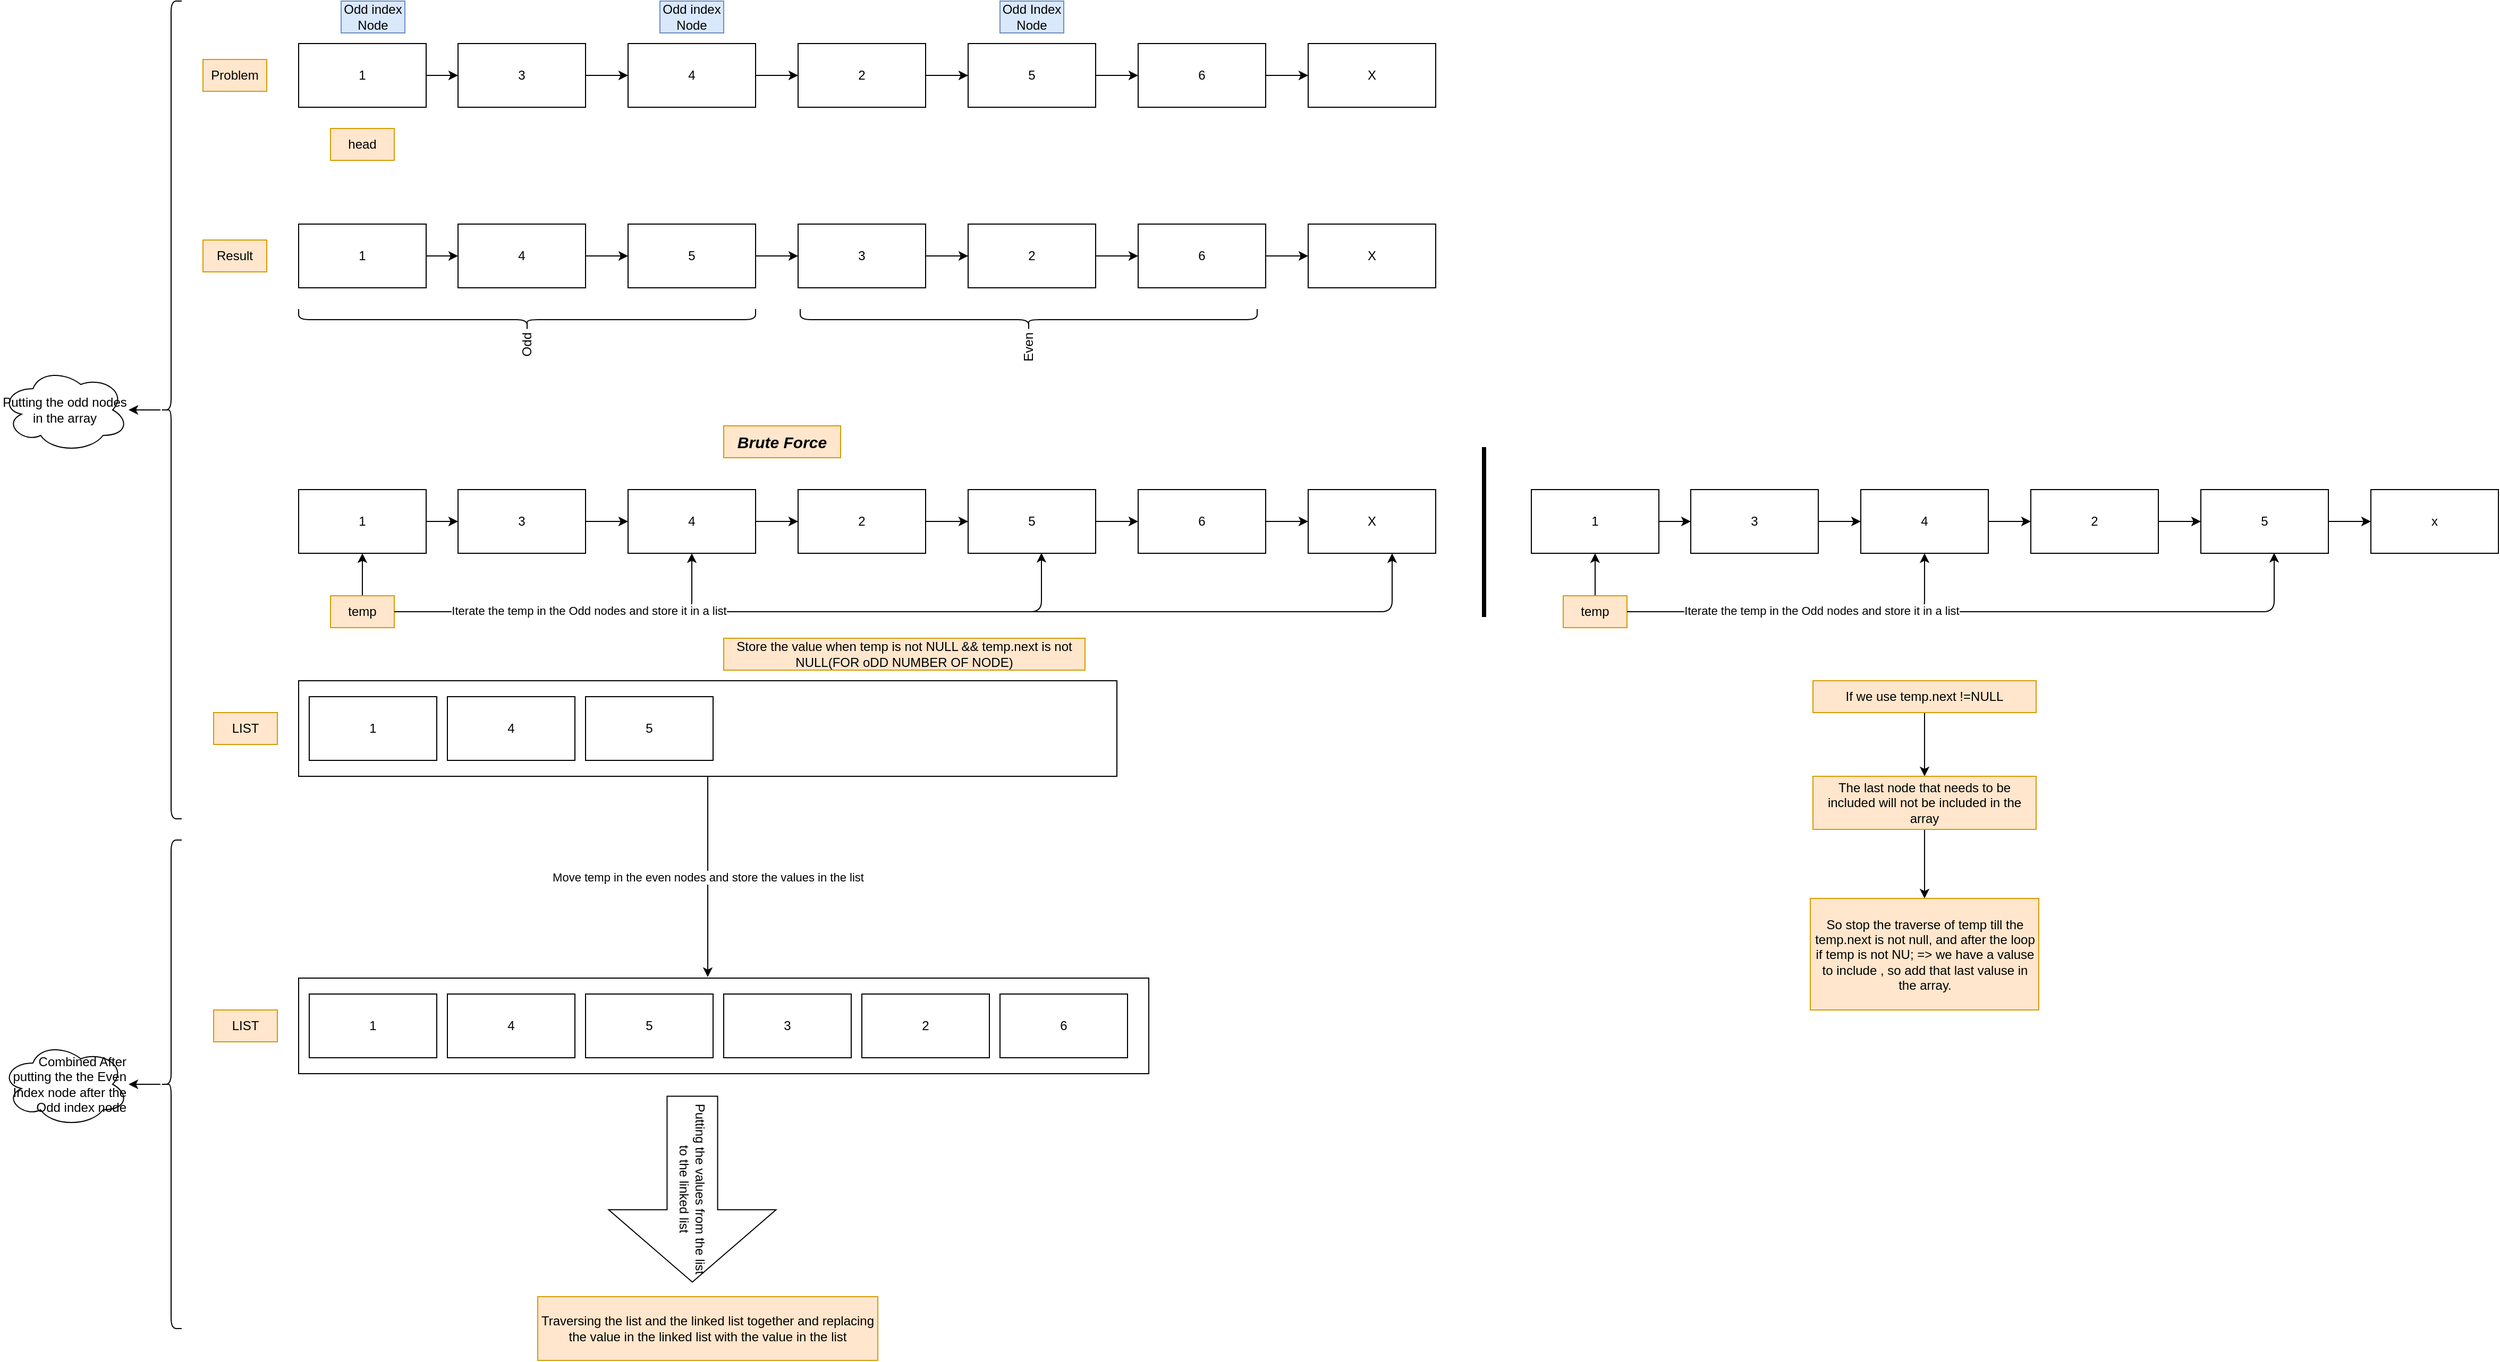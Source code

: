 <mxfile>
    <diagram id="7VPvOiQ3kQvnncFo6XGz" name="Page-1">
        <mxGraphModel dx="2658" dy="1062" grid="1" gridSize="10" guides="1" tooltips="1" connect="1" arrows="1" fold="1" page="1" pageScale="1" pageWidth="827" pageHeight="1169" math="0" shadow="0">
            <root>
                <mxCell id="0"/>
                <mxCell id="1" parent="0"/>
                <mxCell id="2" value="Problem" style="text;strokeColor=#d79b00;align=center;fillColor=#ffe6cc;html=1;verticalAlign=middle;whiteSpace=wrap;rounded=0;" vertex="1" parent="1">
                    <mxGeometry x="40" y="105" width="60" height="30" as="geometry"/>
                </mxCell>
                <mxCell id="5" value="" style="edgeStyle=none;html=1;" edge="1" parent="1" source="3" target="4">
                    <mxGeometry relative="1" as="geometry"/>
                </mxCell>
                <mxCell id="3" value="1" style="whiteSpace=wrap;html=1;" vertex="1" parent="1">
                    <mxGeometry x="130" y="90" width="120" height="60" as="geometry"/>
                </mxCell>
                <mxCell id="7" value="" style="edgeStyle=none;html=1;" edge="1" parent="1" source="4" target="6">
                    <mxGeometry relative="1" as="geometry"/>
                </mxCell>
                <mxCell id="4" value="3" style="whiteSpace=wrap;html=1;" vertex="1" parent="1">
                    <mxGeometry x="280" y="90" width="120" height="60" as="geometry"/>
                </mxCell>
                <mxCell id="9" value="" style="edgeStyle=none;html=1;" edge="1" parent="1" source="6" target="8">
                    <mxGeometry relative="1" as="geometry"/>
                </mxCell>
                <mxCell id="6" value="4" style="whiteSpace=wrap;html=1;" vertex="1" parent="1">
                    <mxGeometry x="440" y="90" width="120" height="60" as="geometry"/>
                </mxCell>
                <mxCell id="11" value="" style="edgeStyle=none;html=1;" edge="1" parent="1" source="8" target="10">
                    <mxGeometry relative="1" as="geometry"/>
                </mxCell>
                <mxCell id="8" value="2" style="whiteSpace=wrap;html=1;" vertex="1" parent="1">
                    <mxGeometry x="600" y="90" width="120" height="60" as="geometry"/>
                </mxCell>
                <mxCell id="13" value="" style="edgeStyle=none;html=1;" edge="1" parent="1" source="10" target="12">
                    <mxGeometry relative="1" as="geometry"/>
                </mxCell>
                <mxCell id="10" value="5" style="whiteSpace=wrap;html=1;" vertex="1" parent="1">
                    <mxGeometry x="760" y="90" width="120" height="60" as="geometry"/>
                </mxCell>
                <mxCell id="15" value="" style="edgeStyle=none;html=1;" edge="1" parent="1" source="12" target="14">
                    <mxGeometry relative="1" as="geometry"/>
                </mxCell>
                <mxCell id="12" value="6" style="whiteSpace=wrap;html=1;" vertex="1" parent="1">
                    <mxGeometry x="920" y="90" width="120" height="60" as="geometry"/>
                </mxCell>
                <mxCell id="14" value="X" style="whiteSpace=wrap;html=1;" vertex="1" parent="1">
                    <mxGeometry x="1080" y="90" width="120" height="60" as="geometry"/>
                </mxCell>
                <mxCell id="16" value="head" style="text;strokeColor=#d79b00;align=center;fillColor=#ffe6cc;html=1;verticalAlign=middle;whiteSpace=wrap;rounded=0;" vertex="1" parent="1">
                    <mxGeometry x="160" y="170" width="60" height="30" as="geometry"/>
                </mxCell>
                <mxCell id="17" value="Result" style="text;strokeColor=#d79b00;align=center;fillColor=#ffe6cc;html=1;verticalAlign=middle;whiteSpace=wrap;rounded=0;" vertex="1" parent="1">
                    <mxGeometry x="40" y="275" width="60" height="30" as="geometry"/>
                </mxCell>
                <mxCell id="18" value="Odd index Node" style="text;strokeColor=#6c8ebf;align=center;fillColor=#dae8fc;html=1;verticalAlign=middle;whiteSpace=wrap;rounded=0;" vertex="1" parent="1">
                    <mxGeometry x="170" y="50" width="60" height="30" as="geometry"/>
                </mxCell>
                <mxCell id="19" value="Odd index Node" style="text;strokeColor=#6c8ebf;align=center;fillColor=#dae8fc;html=1;verticalAlign=middle;whiteSpace=wrap;rounded=0;" vertex="1" parent="1">
                    <mxGeometry x="470" y="50" width="60" height="30" as="geometry"/>
                </mxCell>
                <mxCell id="20" value="Odd Index Node" style="text;strokeColor=#6c8ebf;align=center;fillColor=#dae8fc;html=1;verticalAlign=middle;whiteSpace=wrap;rounded=0;" vertex="1" parent="1">
                    <mxGeometry x="790" y="50" width="60" height="30" as="geometry"/>
                </mxCell>
                <mxCell id="21" value="" style="edgeStyle=none;html=1;" edge="1" source="22" target="24" parent="1">
                    <mxGeometry relative="1" as="geometry"/>
                </mxCell>
                <mxCell id="22" value="1" style="whiteSpace=wrap;html=1;" vertex="1" parent="1">
                    <mxGeometry x="130" y="260" width="120" height="60" as="geometry"/>
                </mxCell>
                <mxCell id="23" value="" style="edgeStyle=none;html=1;" edge="1" source="24" target="26" parent="1">
                    <mxGeometry relative="1" as="geometry"/>
                </mxCell>
                <mxCell id="24" value="4" style="whiteSpace=wrap;html=1;" vertex="1" parent="1">
                    <mxGeometry x="280" y="260" width="120" height="60" as="geometry"/>
                </mxCell>
                <mxCell id="25" value="" style="edgeStyle=none;html=1;" edge="1" source="26" target="28" parent="1">
                    <mxGeometry relative="1" as="geometry"/>
                </mxCell>
                <mxCell id="26" value="5" style="whiteSpace=wrap;html=1;" vertex="1" parent="1">
                    <mxGeometry x="440" y="260" width="120" height="60" as="geometry"/>
                </mxCell>
                <mxCell id="27" value="" style="edgeStyle=none;html=1;" edge="1" source="28" target="30" parent="1">
                    <mxGeometry relative="1" as="geometry"/>
                </mxCell>
                <mxCell id="28" value="3" style="whiteSpace=wrap;html=1;" vertex="1" parent="1">
                    <mxGeometry x="600" y="260" width="120" height="60" as="geometry"/>
                </mxCell>
                <mxCell id="29" value="" style="edgeStyle=none;html=1;" edge="1" source="30" target="32" parent="1">
                    <mxGeometry relative="1" as="geometry"/>
                </mxCell>
                <mxCell id="30" value="2" style="whiteSpace=wrap;html=1;" vertex="1" parent="1">
                    <mxGeometry x="760" y="260" width="120" height="60" as="geometry"/>
                </mxCell>
                <mxCell id="31" value="" style="edgeStyle=none;html=1;" edge="1" source="32" target="33" parent="1">
                    <mxGeometry relative="1" as="geometry"/>
                </mxCell>
                <mxCell id="32" value="6" style="whiteSpace=wrap;html=1;" vertex="1" parent="1">
                    <mxGeometry x="920" y="260" width="120" height="60" as="geometry"/>
                </mxCell>
                <mxCell id="33" value="X" style="whiteSpace=wrap;html=1;" vertex="1" parent="1">
                    <mxGeometry x="1080" y="260" width="120" height="60" as="geometry"/>
                </mxCell>
                <mxCell id="34" value="Odd" style="shape=curlyBracket;whiteSpace=wrap;html=1;rounded=1;labelPosition=left;verticalLabelPosition=middle;align=right;verticalAlign=middle;rotation=-90;" vertex="1" parent="1">
                    <mxGeometry x="335" y="135" width="20" height="430" as="geometry"/>
                </mxCell>
                <mxCell id="35" value="Even" style="shape=curlyBracket;whiteSpace=wrap;html=1;rounded=1;labelPosition=left;verticalLabelPosition=middle;align=right;verticalAlign=middle;rotation=-90;" vertex="1" parent="1">
                    <mxGeometry x="807" y="135" width="20" height="430" as="geometry"/>
                </mxCell>
                <mxCell id="36" value="Brute Force" style="text;strokeColor=#d79b00;align=center;fillColor=#ffe6cc;html=1;verticalAlign=middle;whiteSpace=wrap;rounded=0;fontStyle=3;fontSize=15;" vertex="1" parent="1">
                    <mxGeometry x="530" y="450" width="110" height="30" as="geometry"/>
                </mxCell>
                <mxCell id="37" value="" style="edgeStyle=none;html=1;" edge="1" source="38" target="40" parent="1">
                    <mxGeometry relative="1" as="geometry"/>
                </mxCell>
                <mxCell id="38" value="1" style="whiteSpace=wrap;html=1;" vertex="1" parent="1">
                    <mxGeometry x="130" y="510" width="120" height="60" as="geometry"/>
                </mxCell>
                <mxCell id="39" value="" style="edgeStyle=none;html=1;" edge="1" source="40" target="42" parent="1">
                    <mxGeometry relative="1" as="geometry"/>
                </mxCell>
                <mxCell id="40" value="3" style="whiteSpace=wrap;html=1;" vertex="1" parent="1">
                    <mxGeometry x="280" y="510" width="120" height="60" as="geometry"/>
                </mxCell>
                <mxCell id="41" value="" style="edgeStyle=none;html=1;" edge="1" source="42" target="44" parent="1">
                    <mxGeometry relative="1" as="geometry"/>
                </mxCell>
                <mxCell id="42" value="4" style="whiteSpace=wrap;html=1;" vertex="1" parent="1">
                    <mxGeometry x="440" y="510" width="120" height="60" as="geometry"/>
                </mxCell>
                <mxCell id="43" value="" style="edgeStyle=none;html=1;" edge="1" source="44" target="46" parent="1">
                    <mxGeometry relative="1" as="geometry"/>
                </mxCell>
                <mxCell id="44" value="2" style="whiteSpace=wrap;html=1;" vertex="1" parent="1">
                    <mxGeometry x="600" y="510" width="120" height="60" as="geometry"/>
                </mxCell>
                <mxCell id="45" value="" style="edgeStyle=none;html=1;" edge="1" source="46" target="48" parent="1">
                    <mxGeometry relative="1" as="geometry"/>
                </mxCell>
                <mxCell id="46" value="5" style="whiteSpace=wrap;html=1;" vertex="1" parent="1">
                    <mxGeometry x="760" y="510" width="120" height="60" as="geometry"/>
                </mxCell>
                <mxCell id="47" value="" style="edgeStyle=none;html=1;" edge="1" source="48" target="49" parent="1">
                    <mxGeometry relative="1" as="geometry"/>
                </mxCell>
                <mxCell id="48" value="6" style="whiteSpace=wrap;html=1;" vertex="1" parent="1">
                    <mxGeometry x="920" y="510" width="120" height="60" as="geometry"/>
                </mxCell>
                <mxCell id="49" value="X" style="whiteSpace=wrap;html=1;" vertex="1" parent="1">
                    <mxGeometry x="1080" y="510" width="120" height="60" as="geometry"/>
                </mxCell>
                <mxCell id="51" style="edgeStyle=none;html=1;" edge="1" parent="1" source="50" target="38">
                    <mxGeometry relative="1" as="geometry"/>
                </mxCell>
                <mxCell id="52" style="edgeStyle=none;html=1;entryX=0.5;entryY=1;entryDx=0;entryDy=0;" edge="1" parent="1" source="50" target="42">
                    <mxGeometry relative="1" as="geometry">
                        <Array as="points">
                            <mxPoint x="500" y="625"/>
                        </Array>
                    </mxGeometry>
                </mxCell>
                <mxCell id="50" value="temp" style="text;strokeColor=#d79b00;align=center;fillColor=#ffe6cc;html=1;verticalAlign=middle;whiteSpace=wrap;rounded=0;" vertex="1" parent="1">
                    <mxGeometry x="160" y="610" width="60" height="30" as="geometry"/>
                </mxCell>
                <mxCell id="53" style="edgeStyle=none;html=1;entryX=0.575;entryY=0.993;entryDx=0;entryDy=0;entryPerimeter=0;" edge="1" parent="1" source="50" target="46">
                    <mxGeometry relative="1" as="geometry">
                        <Array as="points">
                            <mxPoint x="829" y="625"/>
                        </Array>
                    </mxGeometry>
                </mxCell>
                <mxCell id="54" value="Iterate the temp in the Odd nodes and store it in a list" style="edgeLabel;html=1;align=center;verticalAlign=middle;resizable=0;points=[];" vertex="1" connectable="0" parent="53">
                    <mxGeometry x="-0.449" y="1" relative="1" as="geometry">
                        <mxPoint as="offset"/>
                    </mxGeometry>
                </mxCell>
                <mxCell id="60" value="" style="group" vertex="1" connectable="0" parent="1">
                    <mxGeometry x="130" y="690" width="770" height="90" as="geometry"/>
                </mxCell>
                <mxCell id="55" value="" style="whiteSpace=wrap;html=1;" vertex="1" parent="60">
                    <mxGeometry width="770" height="90" as="geometry"/>
                </mxCell>
                <mxCell id="56" value="1" style="whiteSpace=wrap;html=1;" vertex="1" parent="60">
                    <mxGeometry x="10" y="15" width="120" height="60" as="geometry"/>
                </mxCell>
                <mxCell id="58" value="4" style="whiteSpace=wrap;html=1;" vertex="1" parent="60">
                    <mxGeometry x="140" y="15" width="120" height="60" as="geometry"/>
                </mxCell>
                <mxCell id="59" value="5" style="whiteSpace=wrap;html=1;" vertex="1" parent="60">
                    <mxGeometry x="270" y="15" width="120" height="60" as="geometry"/>
                </mxCell>
                <mxCell id="61" value="LIST" style="text;strokeColor=#d79b00;align=center;fillColor=#ffe6cc;html=1;verticalAlign=middle;whiteSpace=wrap;rounded=0;" vertex="1" parent="1">
                    <mxGeometry x="50" y="720" width="60" height="30" as="geometry"/>
                </mxCell>
                <mxCell id="65" value="Move temp in the even nodes and store the values in the list" style="edgeStyle=none;html=1;exitX=0.5;exitY=1;exitDx=0;exitDy=0;" edge="1" parent="1" source="55">
                    <mxGeometry relative="1" as="geometry">
                        <mxPoint x="515" y="870" as="sourcePoint"/>
                        <mxPoint x="515" y="969" as="targetPoint"/>
                    </mxGeometry>
                </mxCell>
                <mxCell id="66" value="" style="group" vertex="1" connectable="0" parent="1">
                    <mxGeometry x="130" y="970" width="800" height="90" as="geometry"/>
                </mxCell>
                <mxCell id="67" value="" style="whiteSpace=wrap;html=1;" vertex="1" parent="66">
                    <mxGeometry width="800" height="90" as="geometry"/>
                </mxCell>
                <mxCell id="68" value="1" style="whiteSpace=wrap;html=1;" vertex="1" parent="66">
                    <mxGeometry x="10" y="15" width="120" height="60" as="geometry"/>
                </mxCell>
                <mxCell id="69" value="4" style="whiteSpace=wrap;html=1;" vertex="1" parent="66">
                    <mxGeometry x="140" y="15" width="120" height="60" as="geometry"/>
                </mxCell>
                <mxCell id="70" value="5" style="whiteSpace=wrap;html=1;" vertex="1" parent="66">
                    <mxGeometry x="270" y="15" width="120" height="60" as="geometry"/>
                </mxCell>
                <mxCell id="72" value="3" style="whiteSpace=wrap;html=1;" vertex="1" parent="66">
                    <mxGeometry x="400" y="15" width="120" height="60" as="geometry"/>
                </mxCell>
                <mxCell id="73" value="2" style="whiteSpace=wrap;html=1;" vertex="1" parent="66">
                    <mxGeometry x="530" y="15" width="120" height="60" as="geometry"/>
                </mxCell>
                <mxCell id="74" value="6" style="whiteSpace=wrap;html=1;" vertex="1" parent="66">
                    <mxGeometry x="660" y="15" width="120" height="60" as="geometry"/>
                </mxCell>
                <mxCell id="71" value="LIST" style="text;strokeColor=#d79b00;align=center;fillColor=#ffe6cc;html=1;verticalAlign=middle;whiteSpace=wrap;rounded=0;" vertex="1" parent="1">
                    <mxGeometry x="50" y="1000" width="60" height="30" as="geometry"/>
                </mxCell>
                <mxCell id="75" value="Putting the values from the list to the linked list" style="shape=singleArrow;whiteSpace=wrap;html=1;arrowWidth=0.302;arrowSize=0.389;rotation=90;" vertex="1" parent="1">
                    <mxGeometry x="413" y="1090" width="175" height="157.5" as="geometry"/>
                </mxCell>
                <mxCell id="76" value="Traversing the list and the linked list together and replacing the value in the linked list with the value in the list" style="whiteSpace=wrap;html=1;fillColor=#ffe6cc;strokeColor=#d79b00;" vertex="1" parent="1">
                    <mxGeometry x="355" y="1270" width="320" height="60" as="geometry"/>
                </mxCell>
                <mxCell id="77" style="edgeStyle=none;html=1;entryX=0.575;entryY=0.993;entryDx=0;entryDy=0;entryPerimeter=0;" edge="1" parent="1">
                    <mxGeometry relative="1" as="geometry">
                        <mxPoint x="550" y="625" as="sourcePoint"/>
                        <mxPoint x="1159" y="570" as="targetPoint"/>
                        <Array as="points">
                            <mxPoint x="1159" y="625"/>
                        </Array>
                    </mxGeometry>
                </mxCell>
                <mxCell id="80" value="Store the value when temp is not NULL &amp;amp;&amp;amp; temp.next is not NULL(FOR oDD NUMBER OF NODE)" style="text;strokeColor=#d79b00;align=center;fillColor=#ffe6cc;html=1;verticalAlign=middle;whiteSpace=wrap;rounded=0;" vertex="1" parent="1">
                    <mxGeometry x="530" y="650" width="340" height="30" as="geometry"/>
                </mxCell>
                <mxCell id="81" value="" style="edgeStyle=none;html=1;" edge="1" source="82" target="84" parent="1">
                    <mxGeometry relative="1" as="geometry"/>
                </mxCell>
                <mxCell id="82" value="1" style="whiteSpace=wrap;html=1;" vertex="1" parent="1">
                    <mxGeometry x="1290" y="510" width="120" height="60" as="geometry"/>
                </mxCell>
                <mxCell id="83" value="" style="edgeStyle=none;html=1;" edge="1" source="84" target="86" parent="1">
                    <mxGeometry relative="1" as="geometry"/>
                </mxCell>
                <mxCell id="84" value="3" style="whiteSpace=wrap;html=1;" vertex="1" parent="1">
                    <mxGeometry x="1440" y="510" width="120" height="60" as="geometry"/>
                </mxCell>
                <mxCell id="85" value="" style="edgeStyle=none;html=1;" edge="1" source="86" target="88" parent="1">
                    <mxGeometry relative="1" as="geometry"/>
                </mxCell>
                <mxCell id="86" value="4" style="whiteSpace=wrap;html=1;" vertex="1" parent="1">
                    <mxGeometry x="1600" y="510" width="120" height="60" as="geometry"/>
                </mxCell>
                <mxCell id="87" value="" style="edgeStyle=none;html=1;" edge="1" source="88" target="90" parent="1">
                    <mxGeometry relative="1" as="geometry"/>
                </mxCell>
                <mxCell id="88" value="2" style="whiteSpace=wrap;html=1;" vertex="1" parent="1">
                    <mxGeometry x="1760" y="510" width="120" height="60" as="geometry"/>
                </mxCell>
                <mxCell id="89" value="" style="edgeStyle=none;html=1;" edge="1" source="90" target="92" parent="1">
                    <mxGeometry relative="1" as="geometry"/>
                </mxCell>
                <mxCell id="90" value="5" style="whiteSpace=wrap;html=1;" vertex="1" parent="1">
                    <mxGeometry x="1920" y="510" width="120" height="60" as="geometry"/>
                </mxCell>
                <mxCell id="92" value="x" style="whiteSpace=wrap;html=1;" vertex="1" parent="1">
                    <mxGeometry x="2080" y="510" width="120" height="60" as="geometry"/>
                </mxCell>
                <mxCell id="94" style="edgeStyle=none;html=1;" edge="1" source="96" target="82" parent="1">
                    <mxGeometry relative="1" as="geometry"/>
                </mxCell>
                <mxCell id="95" style="edgeStyle=none;html=1;entryX=0.5;entryY=1;entryDx=0;entryDy=0;" edge="1" source="96" target="86" parent="1">
                    <mxGeometry relative="1" as="geometry">
                        <Array as="points">
                            <mxPoint x="1660" y="625"/>
                        </Array>
                    </mxGeometry>
                </mxCell>
                <mxCell id="96" value="temp" style="text;strokeColor=#d79b00;align=center;fillColor=#ffe6cc;html=1;verticalAlign=middle;whiteSpace=wrap;rounded=0;" vertex="1" parent="1">
                    <mxGeometry x="1320" y="610" width="60" height="30" as="geometry"/>
                </mxCell>
                <mxCell id="97" style="edgeStyle=none;html=1;entryX=0.575;entryY=0.993;entryDx=0;entryDy=0;entryPerimeter=0;" edge="1" source="96" target="90" parent="1">
                    <mxGeometry relative="1" as="geometry">
                        <Array as="points">
                            <mxPoint x="1989" y="625"/>
                        </Array>
                    </mxGeometry>
                </mxCell>
                <mxCell id="98" value="Iterate the temp in the Odd nodes and store it in a list" style="edgeLabel;html=1;align=center;verticalAlign=middle;resizable=0;points=[];" vertex="1" connectable="0" parent="97">
                    <mxGeometry x="-0.449" y="1" relative="1" as="geometry">
                        <mxPoint as="offset"/>
                    </mxGeometry>
                </mxCell>
                <mxCell id="100" value="" style="line;strokeWidth=4;direction=south;html=1;perimeter=backbonePerimeter;points=[];outlineConnect=0;" vertex="1" parent="1">
                    <mxGeometry x="1240.5" y="470" width="10" height="160" as="geometry"/>
                </mxCell>
                <mxCell id="103" value="" style="edgeStyle=none;html=1;" edge="1" parent="1" source="101" target="102">
                    <mxGeometry relative="1" as="geometry"/>
                </mxCell>
                <mxCell id="101" value="If we use temp.next !=NULL" style="text;strokeColor=#d79b00;align=center;fillColor=#ffe6cc;html=1;verticalAlign=middle;whiteSpace=wrap;rounded=0;" vertex="1" parent="1">
                    <mxGeometry x="1555" y="690" width="210" height="30" as="geometry"/>
                </mxCell>
                <mxCell id="105" value="" style="edgeStyle=none;html=1;" edge="1" parent="1" source="102" target="104">
                    <mxGeometry relative="1" as="geometry"/>
                </mxCell>
                <mxCell id="102" value="The last node that needs to be included will not be included in the array" style="text;strokeColor=#d79b00;align=center;fillColor=#ffe6cc;html=1;verticalAlign=middle;whiteSpace=wrap;rounded=0;" vertex="1" parent="1">
                    <mxGeometry x="1555" y="780" width="210" height="50" as="geometry"/>
                </mxCell>
                <mxCell id="104" value="So stop the traverse of temp till the temp.next is not null, and after the loop if temp is not NU; =&amp;gt; we have a valuse to include , so add that last valuse in the array." style="whiteSpace=wrap;html=1;fillColor=#ffe6cc;strokeColor=#d79b00;gradientColor=none;rounded=0;" vertex="1" parent="1">
                    <mxGeometry x="1552.5" y="895" width="215" height="105" as="geometry"/>
                </mxCell>
                <mxCell id="110" value="" style="edgeStyle=none;html=1;" edge="1" parent="1" source="106" target="109">
                    <mxGeometry relative="1" as="geometry"/>
                </mxCell>
                <mxCell id="106" value="" style="shape=curlyBracket;whiteSpace=wrap;html=1;rounded=1;labelPosition=left;verticalLabelPosition=middle;align=right;verticalAlign=middle;" vertex="1" parent="1">
                    <mxGeometry y="50" width="20" height="770" as="geometry"/>
                </mxCell>
                <mxCell id="109" value="Putting the odd nodes in the array" style="ellipse;shape=cloud;whiteSpace=wrap;html=1;align=center;rounded=1;" vertex="1" parent="1">
                    <mxGeometry x="-150" y="395" width="120" height="80" as="geometry"/>
                </mxCell>
                <mxCell id="113" value="" style="edgeStyle=none;html=1;" edge="1" parent="1" source="111" target="112">
                    <mxGeometry relative="1" as="geometry"/>
                </mxCell>
                <mxCell id="111" value="" style="shape=curlyBracket;whiteSpace=wrap;html=1;rounded=1;labelPosition=left;verticalLabelPosition=middle;align=right;verticalAlign=middle;" vertex="1" parent="1">
                    <mxGeometry y="840" width="20" height="460" as="geometry"/>
                </mxCell>
                <mxCell id="112" value="Combined After putting the the Even Index node after the Odd index node" style="ellipse;shape=cloud;whiteSpace=wrap;html=1;align=right;rounded=1;" vertex="1" parent="1">
                    <mxGeometry x="-150" y="1030" width="120" height="80" as="geometry"/>
                </mxCell>
            </root>
        </mxGraphModel>
    </diagram>
</mxfile>